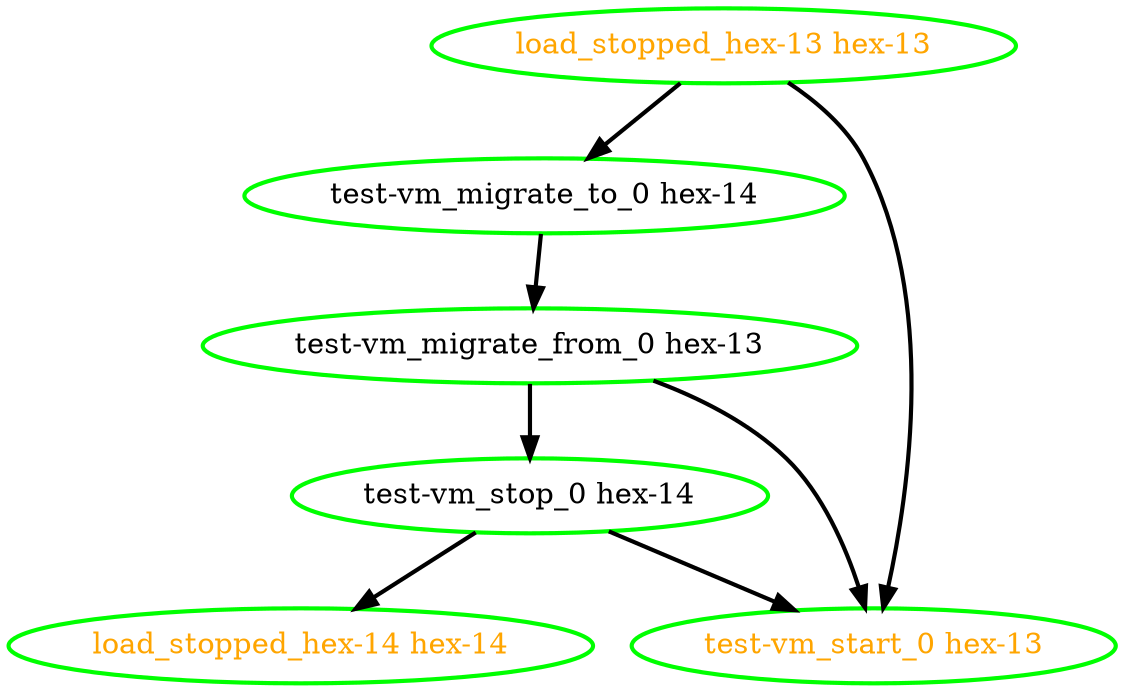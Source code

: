 digraph "g" {
"load_stopped_hex-13 hex-13" -> "test-vm_migrate_to_0 hex-14" [ style = bold]
"load_stopped_hex-13 hex-13" -> "test-vm_start_0 hex-13" [ style = bold]
"load_stopped_hex-13 hex-13" [ style=bold color="green" fontcolor="orange" ]
"load_stopped_hex-14 hex-14" [ style=bold color="green" fontcolor="orange" ]
"test-vm_migrate_from_0 hex-13" -> "test-vm_start_0 hex-13" [ style = bold]
"test-vm_migrate_from_0 hex-13" -> "test-vm_stop_0 hex-14" [ style = bold]
"test-vm_migrate_from_0 hex-13" [ style=bold color="green" fontcolor="black" ]
"test-vm_migrate_to_0 hex-14" -> "test-vm_migrate_from_0 hex-13" [ style = bold]
"test-vm_migrate_to_0 hex-14" [ style=bold color="green" fontcolor="black" ]
"test-vm_start_0 hex-13" [ style=bold color="green" fontcolor="orange" ]
"test-vm_stop_0 hex-14" -> "load_stopped_hex-14 hex-14" [ style = bold]
"test-vm_stop_0 hex-14" -> "test-vm_start_0 hex-13" [ style = bold]
"test-vm_stop_0 hex-14" [ style=bold color="green" fontcolor="black" ]
}
